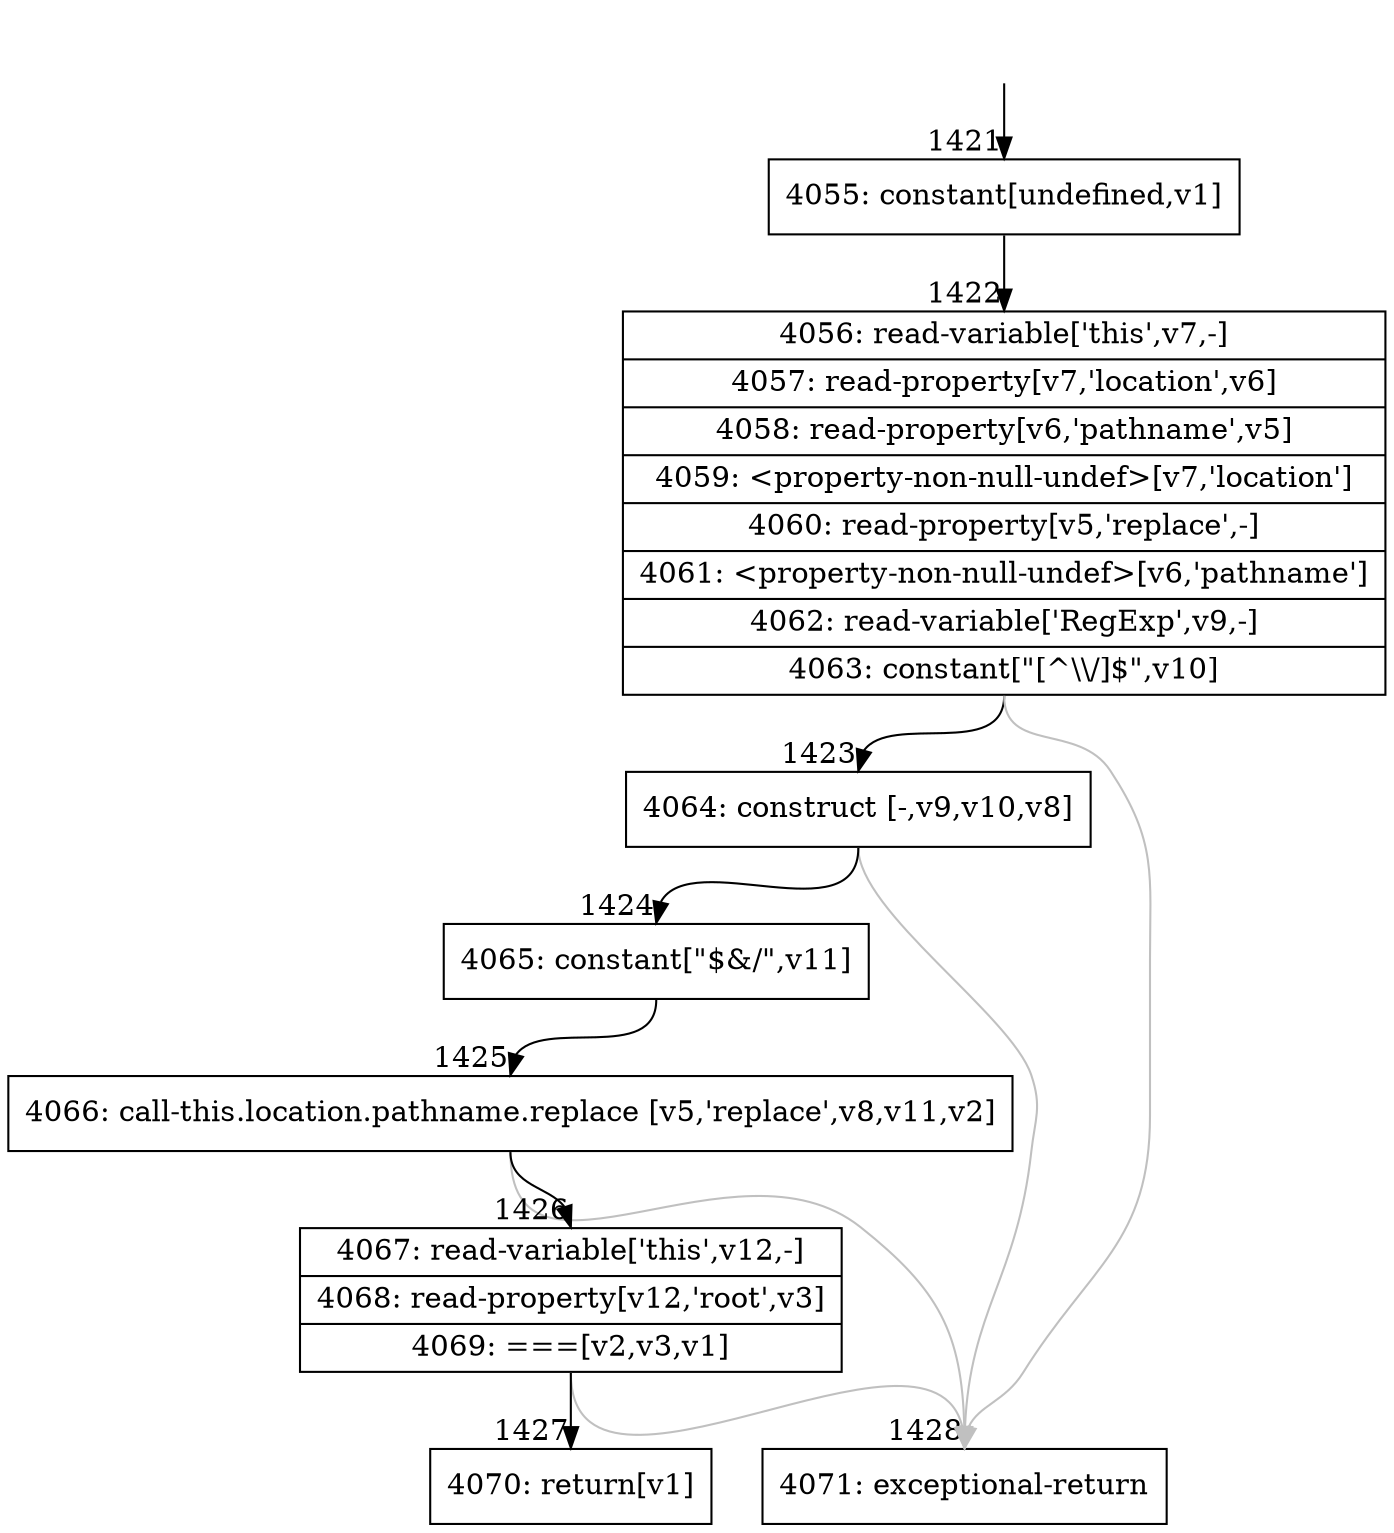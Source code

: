 digraph {
rankdir="TD"
BB_entry106[shape=none,label=""];
BB_entry106 -> BB1421 [tailport=s, headport=n, headlabel="    1421"]
BB1421 [shape=record label="{4055: constant[undefined,v1]}" ] 
BB1421 -> BB1422 [tailport=s, headport=n, headlabel="      1422"]
BB1422 [shape=record label="{4056: read-variable['this',v7,-]|4057: read-property[v7,'location',v6]|4058: read-property[v6,'pathname',v5]|4059: \<property-non-null-undef\>[v7,'location']|4060: read-property[v5,'replace',-]|4061: \<property-non-null-undef\>[v6,'pathname']|4062: read-variable['RegExp',v9,-]|4063: constant[\"[^\\\\/]$\",v10]}" ] 
BB1422 -> BB1423 [tailport=s, headport=n, headlabel="      1423"]
BB1422 -> BB1428 [tailport=s, headport=n, color=gray, headlabel="      1428"]
BB1423 [shape=record label="{4064: construct [-,v9,v10,v8]}" ] 
BB1423 -> BB1424 [tailport=s, headport=n, headlabel="      1424"]
BB1423 -> BB1428 [tailport=s, headport=n, color=gray]
BB1424 [shape=record label="{4065: constant[\"$&/\",v11]}" ] 
BB1424 -> BB1425 [tailport=s, headport=n, headlabel="      1425"]
BB1425 [shape=record label="{4066: call-this.location.pathname.replace [v5,'replace',v8,v11,v2]}" ] 
BB1425 -> BB1426 [tailport=s, headport=n, headlabel="      1426"]
BB1425 -> BB1428 [tailport=s, headport=n, color=gray]
BB1426 [shape=record label="{4067: read-variable['this',v12,-]|4068: read-property[v12,'root',v3]|4069: ===[v2,v3,v1]}" ] 
BB1426 -> BB1427 [tailport=s, headport=n, headlabel="      1427"]
BB1426 -> BB1428 [tailport=s, headport=n, color=gray]
BB1427 [shape=record label="{4070: return[v1]}" ] 
BB1428 [shape=record label="{4071: exceptional-return}" ] 
//#$~ 1356
}

